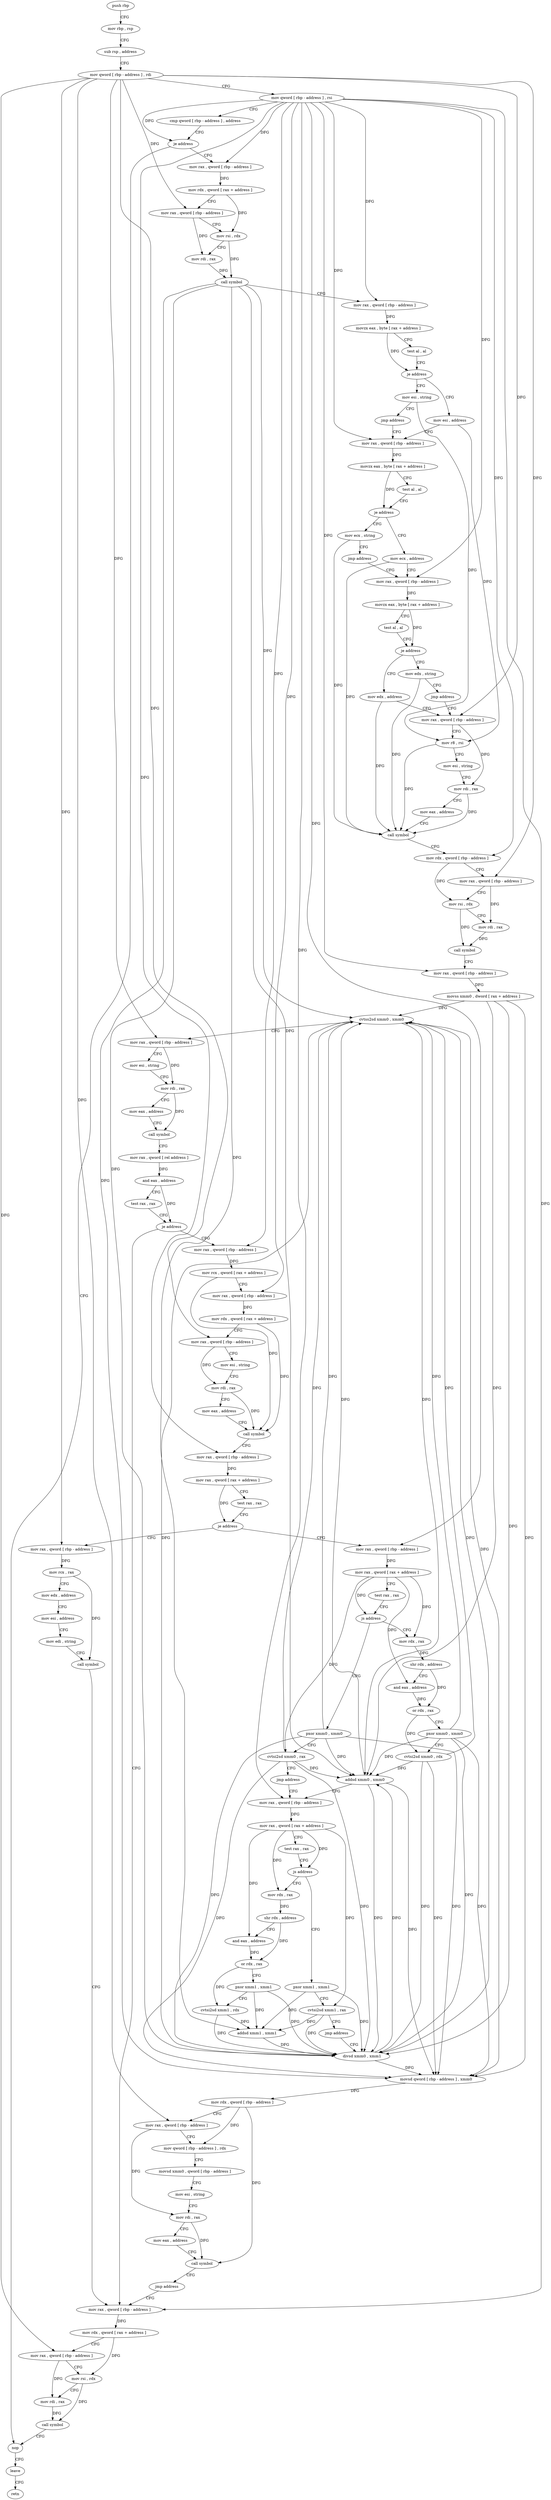 digraph "func" {
"4221773" [label = "push rbp" ]
"4221774" [label = "mov rbp , rsp" ]
"4221777" [label = "sub rsp , address" ]
"4221781" [label = "mov qword [ rbp - address ] , rdi" ]
"4221785" [label = "mov qword [ rbp - address ] , rsi" ]
"4221789" [label = "cmp qword [ rbp - address ] , address" ]
"4221794" [label = "je address" ]
"4222263" [label = "nop" ]
"4221800" [label = "mov rax , qword [ rbp - address ]" ]
"4222264" [label = "leave" ]
"4222265" [label = "retn" ]
"4221804" [label = "mov rdx , qword [ rax + address ]" ]
"4221811" [label = "mov rax , qword [ rbp - address ]" ]
"4221815" [label = "mov rsi , rdx" ]
"4221818" [label = "mov rdi , rax" ]
"4221821" [label = "call symbol" ]
"4221826" [label = "mov rax , qword [ rbp - address ]" ]
"4221830" [label = "movzx eax , byte [ rax + address ]" ]
"4221834" [label = "test al , al" ]
"4221836" [label = "je address" ]
"4221845" [label = "mov esi , address" ]
"4221838" [label = "mov esi , string" ]
"4221850" [label = "mov rax , qword [ rbp - address ]" ]
"4221843" [label = "jmp address" ]
"4221869" [label = "mov ecx , address" ]
"4221874" [label = "mov rax , qword [ rbp - address ]" ]
"4221862" [label = "mov ecx , string" ]
"4221867" [label = "jmp address" ]
"4221854" [label = "movzx eax , byte [ rax + address ]" ]
"4221858" [label = "test al , al" ]
"4221860" [label = "je address" ]
"4221893" [label = "mov edx , address" ]
"4221898" [label = "mov rax , qword [ rbp - address ]" ]
"4221886" [label = "mov edx , string" ]
"4221891" [label = "jmp address" ]
"4221878" [label = "movzx eax , byte [ rax + address ]" ]
"4221882" [label = "test al , al" ]
"4221884" [label = "je address" ]
"4222237" [label = "mov rax , qword [ rbp - address ]" ]
"4222241" [label = "mov rdx , qword [ rax + address ]" ]
"4222248" [label = "mov rax , qword [ rbp - address ]" ]
"4222252" [label = "mov rsi , rdx" ]
"4222255" [label = "mov rdi , rax" ]
"4222258" [label = "call symbol" ]
"4221996" [label = "mov rax , qword [ rbp - address ]" ]
"4222000" [label = "mov rcx , qword [ rax + address ]" ]
"4222007" [label = "mov rax , qword [ rbp - address ]" ]
"4222011" [label = "mov rdx , qword [ rax + address ]" ]
"4222018" [label = "mov rax , qword [ rbp - address ]" ]
"4222022" [label = "mov esi , string" ]
"4222027" [label = "mov rdi , rax" ]
"4222030" [label = "mov eax , address" ]
"4222035" [label = "call symbol" ]
"4222040" [label = "mov rax , qword [ rbp - address ]" ]
"4222044" [label = "mov rax , qword [ rax + address ]" ]
"4222051" [label = "test rax , rax" ]
"4222054" [label = "je address" ]
"4222210" [label = "mov rax , qword [ rbp - address ]" ]
"4222060" [label = "mov rax , qword [ rbp - address ]" ]
"4221902" [label = "mov r8 , rsi" ]
"4221905" [label = "mov esi , string" ]
"4221910" [label = "mov rdi , rax" ]
"4221913" [label = "mov eax , address" ]
"4221918" [label = "call symbol" ]
"4221923" [label = "mov rdx , qword [ rbp - address ]" ]
"4221927" [label = "mov rax , qword [ rbp - address ]" ]
"4221931" [label = "mov rsi , rdx" ]
"4221934" [label = "mov rdi , rax" ]
"4221937" [label = "call symbol" ]
"4221942" [label = "mov rax , qword [ rbp - address ]" ]
"4221946" [label = "movss xmm0 , dword [ rax + address ]" ]
"4221951" [label = "cvtss2sd xmm0 , xmm0" ]
"4221955" [label = "mov rax , qword [ rbp - address ]" ]
"4221959" [label = "mov esi , string" ]
"4221964" [label = "mov rdi , rax" ]
"4221967" [label = "mov eax , address" ]
"4221972" [label = "call symbol" ]
"4221977" [label = "mov rax , qword [ rel address ]" ]
"4221984" [label = "and eax , address" ]
"4221987" [label = "test rax , rax" ]
"4221990" [label = "je address" ]
"4222214" [label = "mov rcx , rax" ]
"4222217" [label = "mov edx , address" ]
"4222222" [label = "mov esi , address" ]
"4222227" [label = "mov edi , string" ]
"4222232" [label = "call symbol" ]
"4222064" [label = "mov rax , qword [ rax + address ]" ]
"4222071" [label = "test rax , rax" ]
"4222074" [label = "js address" ]
"4222087" [label = "mov rdx , rax" ]
"4222076" [label = "pxor xmm0 , xmm0" ]
"4222090" [label = "shr rdx , address" ]
"4222093" [label = "and eax , address" ]
"4222096" [label = "or rdx , rax" ]
"4222099" [label = "pxor xmm0 , xmm0" ]
"4222103" [label = "cvtsi2sd xmm0 , rdx" ]
"4222108" [label = "addsd xmm0 , xmm0" ]
"4222112" [label = "mov rax , qword [ rbp - address ]" ]
"4222080" [label = "cvtsi2sd xmm0 , rax" ]
"4222085" [label = "jmp address" ]
"4222139" [label = "mov rdx , rax" ]
"4222142" [label = "shr rdx , address" ]
"4222145" [label = "and eax , address" ]
"4222148" [label = "or rdx , rax" ]
"4222151" [label = "pxor xmm1 , xmm1" ]
"4222155" [label = "cvtsi2sd xmm1 , rdx" ]
"4222160" [label = "addsd xmm1 , xmm1" ]
"4222164" [label = "divsd xmm0 , xmm1" ]
"4222128" [label = "pxor xmm1 , xmm1" ]
"4222132" [label = "cvtsi2sd xmm1 , rax" ]
"4222137" [label = "jmp address" ]
"4222116" [label = "mov rax , qword [ rax + address ]" ]
"4222123" [label = "test rax , rax" ]
"4222126" [label = "js address" ]
"4222168" [label = "movsd qword [ rbp - address ] , xmm0" ]
"4222173" [label = "mov rdx , qword [ rbp - address ]" ]
"4222177" [label = "mov rax , qword [ rbp - address ]" ]
"4222181" [label = "mov qword [ rbp - address ] , rdx" ]
"4222185" [label = "movsd xmm0 , qword [ rbp - address ]" ]
"4222190" [label = "mov esi , string" ]
"4222195" [label = "mov rdi , rax" ]
"4222198" [label = "mov eax , address" ]
"4222203" [label = "call symbol" ]
"4222208" [label = "jmp address" ]
"4221773" -> "4221774" [ label = "CFG" ]
"4221774" -> "4221777" [ label = "CFG" ]
"4221777" -> "4221781" [ label = "CFG" ]
"4221781" -> "4221785" [ label = "CFG" ]
"4221781" -> "4221811" [ label = "DFG" ]
"4221781" -> "4221898" [ label = "DFG" ]
"4221781" -> "4221927" [ label = "DFG" ]
"4221781" -> "4221955" [ label = "DFG" ]
"4221781" -> "4222248" [ label = "DFG" ]
"4221781" -> "4222018" [ label = "DFG" ]
"4221781" -> "4222210" [ label = "DFG" ]
"4221781" -> "4222177" [ label = "DFG" ]
"4221785" -> "4221789" [ label = "CFG" ]
"4221785" -> "4221794" [ label = "DFG" ]
"4221785" -> "4221800" [ label = "DFG" ]
"4221785" -> "4221826" [ label = "DFG" ]
"4221785" -> "4221850" [ label = "DFG" ]
"4221785" -> "4221874" [ label = "DFG" ]
"4221785" -> "4221923" [ label = "DFG" ]
"4221785" -> "4221942" [ label = "DFG" ]
"4221785" -> "4222237" [ label = "DFG" ]
"4221785" -> "4221996" [ label = "DFG" ]
"4221785" -> "4222007" [ label = "DFG" ]
"4221785" -> "4222040" [ label = "DFG" ]
"4221785" -> "4222060" [ label = "DFG" ]
"4221785" -> "4222112" [ label = "DFG" ]
"4221789" -> "4221794" [ label = "CFG" ]
"4221794" -> "4222263" [ label = "CFG" ]
"4221794" -> "4221800" [ label = "CFG" ]
"4222263" -> "4222264" [ label = "CFG" ]
"4221800" -> "4221804" [ label = "DFG" ]
"4222264" -> "4222265" [ label = "CFG" ]
"4221804" -> "4221811" [ label = "CFG" ]
"4221804" -> "4221815" [ label = "DFG" ]
"4221811" -> "4221815" [ label = "CFG" ]
"4221811" -> "4221818" [ label = "DFG" ]
"4221815" -> "4221818" [ label = "CFG" ]
"4221815" -> "4221821" [ label = "DFG" ]
"4221818" -> "4221821" [ label = "DFG" ]
"4221821" -> "4221826" [ label = "CFG" ]
"4221821" -> "4221951" [ label = "DFG" ]
"4221821" -> "4222108" [ label = "DFG" ]
"4221821" -> "4222164" [ label = "DFG" ]
"4221821" -> "4222168" [ label = "DFG" ]
"4221821" -> "4222160" [ label = "DFG" ]
"4221826" -> "4221830" [ label = "DFG" ]
"4221830" -> "4221834" [ label = "CFG" ]
"4221830" -> "4221836" [ label = "DFG" ]
"4221834" -> "4221836" [ label = "CFG" ]
"4221836" -> "4221845" [ label = "CFG" ]
"4221836" -> "4221838" [ label = "CFG" ]
"4221845" -> "4221850" [ label = "CFG" ]
"4221845" -> "4221902" [ label = "DFG" ]
"4221838" -> "4221843" [ label = "CFG" ]
"4221838" -> "4221902" [ label = "DFG" ]
"4221850" -> "4221854" [ label = "DFG" ]
"4221843" -> "4221850" [ label = "CFG" ]
"4221869" -> "4221874" [ label = "CFG" ]
"4221869" -> "4221918" [ label = "DFG" ]
"4221874" -> "4221878" [ label = "DFG" ]
"4221862" -> "4221867" [ label = "CFG" ]
"4221862" -> "4221918" [ label = "DFG" ]
"4221867" -> "4221874" [ label = "CFG" ]
"4221854" -> "4221858" [ label = "CFG" ]
"4221854" -> "4221860" [ label = "DFG" ]
"4221858" -> "4221860" [ label = "CFG" ]
"4221860" -> "4221869" [ label = "CFG" ]
"4221860" -> "4221862" [ label = "CFG" ]
"4221893" -> "4221898" [ label = "CFG" ]
"4221893" -> "4221918" [ label = "DFG" ]
"4221898" -> "4221902" [ label = "CFG" ]
"4221898" -> "4221910" [ label = "DFG" ]
"4221886" -> "4221891" [ label = "CFG" ]
"4221886" -> "4221918" [ label = "DFG" ]
"4221891" -> "4221898" [ label = "CFG" ]
"4221878" -> "4221882" [ label = "CFG" ]
"4221878" -> "4221884" [ label = "DFG" ]
"4221882" -> "4221884" [ label = "CFG" ]
"4221884" -> "4221893" [ label = "CFG" ]
"4221884" -> "4221886" [ label = "CFG" ]
"4222237" -> "4222241" [ label = "DFG" ]
"4222241" -> "4222248" [ label = "CFG" ]
"4222241" -> "4222252" [ label = "DFG" ]
"4222248" -> "4222252" [ label = "CFG" ]
"4222248" -> "4222255" [ label = "DFG" ]
"4222252" -> "4222255" [ label = "CFG" ]
"4222252" -> "4222258" [ label = "DFG" ]
"4222255" -> "4222258" [ label = "DFG" ]
"4222258" -> "4222263" [ label = "CFG" ]
"4221996" -> "4222000" [ label = "DFG" ]
"4222000" -> "4222007" [ label = "CFG" ]
"4222000" -> "4222035" [ label = "DFG" ]
"4222007" -> "4222011" [ label = "DFG" ]
"4222011" -> "4222018" [ label = "CFG" ]
"4222011" -> "4222035" [ label = "DFG" ]
"4222018" -> "4222022" [ label = "CFG" ]
"4222018" -> "4222027" [ label = "DFG" ]
"4222022" -> "4222027" [ label = "CFG" ]
"4222027" -> "4222030" [ label = "CFG" ]
"4222027" -> "4222035" [ label = "DFG" ]
"4222030" -> "4222035" [ label = "CFG" ]
"4222035" -> "4222040" [ label = "CFG" ]
"4222040" -> "4222044" [ label = "DFG" ]
"4222044" -> "4222051" [ label = "CFG" ]
"4222044" -> "4222054" [ label = "DFG" ]
"4222051" -> "4222054" [ label = "CFG" ]
"4222054" -> "4222210" [ label = "CFG" ]
"4222054" -> "4222060" [ label = "CFG" ]
"4222210" -> "4222214" [ label = "DFG" ]
"4222060" -> "4222064" [ label = "DFG" ]
"4221902" -> "4221905" [ label = "CFG" ]
"4221902" -> "4221918" [ label = "DFG" ]
"4221905" -> "4221910" [ label = "CFG" ]
"4221910" -> "4221913" [ label = "CFG" ]
"4221910" -> "4221918" [ label = "DFG" ]
"4221913" -> "4221918" [ label = "CFG" ]
"4221918" -> "4221923" [ label = "CFG" ]
"4221923" -> "4221927" [ label = "CFG" ]
"4221923" -> "4221931" [ label = "DFG" ]
"4221927" -> "4221931" [ label = "CFG" ]
"4221927" -> "4221934" [ label = "DFG" ]
"4221931" -> "4221934" [ label = "CFG" ]
"4221931" -> "4221937" [ label = "DFG" ]
"4221934" -> "4221937" [ label = "DFG" ]
"4221937" -> "4221942" [ label = "CFG" ]
"4221942" -> "4221946" [ label = "DFG" ]
"4221946" -> "4221951" [ label = "DFG" ]
"4221946" -> "4222108" [ label = "DFG" ]
"4221946" -> "4222164" [ label = "DFG" ]
"4221946" -> "4222168" [ label = "DFG" ]
"4221951" -> "4221955" [ label = "CFG" ]
"4221951" -> "4222108" [ label = "DFG" ]
"4221951" -> "4222164" [ label = "DFG" ]
"4221951" -> "4222168" [ label = "DFG" ]
"4221955" -> "4221959" [ label = "CFG" ]
"4221955" -> "4221964" [ label = "DFG" ]
"4221959" -> "4221964" [ label = "CFG" ]
"4221964" -> "4221967" [ label = "CFG" ]
"4221964" -> "4221972" [ label = "DFG" ]
"4221967" -> "4221972" [ label = "CFG" ]
"4221972" -> "4221977" [ label = "CFG" ]
"4221977" -> "4221984" [ label = "DFG" ]
"4221984" -> "4221987" [ label = "CFG" ]
"4221984" -> "4221990" [ label = "DFG" ]
"4221987" -> "4221990" [ label = "CFG" ]
"4221990" -> "4222237" [ label = "CFG" ]
"4221990" -> "4221996" [ label = "CFG" ]
"4222214" -> "4222217" [ label = "CFG" ]
"4222214" -> "4222232" [ label = "DFG" ]
"4222217" -> "4222222" [ label = "CFG" ]
"4222222" -> "4222227" [ label = "CFG" ]
"4222227" -> "4222232" [ label = "CFG" ]
"4222232" -> "4222237" [ label = "CFG" ]
"4222064" -> "4222071" [ label = "CFG" ]
"4222064" -> "4222074" [ label = "DFG" ]
"4222064" -> "4222087" [ label = "DFG" ]
"4222064" -> "4222093" [ label = "DFG" ]
"4222064" -> "4222080" [ label = "DFG" ]
"4222071" -> "4222074" [ label = "CFG" ]
"4222074" -> "4222087" [ label = "CFG" ]
"4222074" -> "4222076" [ label = "CFG" ]
"4222087" -> "4222090" [ label = "DFG" ]
"4222076" -> "4222080" [ label = "CFG" ]
"4222076" -> "4221951" [ label = "DFG" ]
"4222076" -> "4222108" [ label = "DFG" ]
"4222076" -> "4222164" [ label = "DFG" ]
"4222076" -> "4222168" [ label = "DFG" ]
"4222090" -> "4222093" [ label = "CFG" ]
"4222090" -> "4222096" [ label = "DFG" ]
"4222093" -> "4222096" [ label = "DFG" ]
"4222096" -> "4222099" [ label = "CFG" ]
"4222096" -> "4222103" [ label = "DFG" ]
"4222099" -> "4222103" [ label = "CFG" ]
"4222099" -> "4221951" [ label = "DFG" ]
"4222099" -> "4222108" [ label = "DFG" ]
"4222099" -> "4222164" [ label = "DFG" ]
"4222099" -> "4222168" [ label = "DFG" ]
"4222103" -> "4222108" [ label = "DFG" ]
"4222103" -> "4221951" [ label = "DFG" ]
"4222103" -> "4222164" [ label = "DFG" ]
"4222103" -> "4222168" [ label = "DFG" ]
"4222108" -> "4222112" [ label = "CFG" ]
"4222108" -> "4221951" [ label = "DFG" ]
"4222108" -> "4222164" [ label = "DFG" ]
"4222108" -> "4222168" [ label = "DFG" ]
"4222112" -> "4222116" [ label = "DFG" ]
"4222080" -> "4222085" [ label = "CFG" ]
"4222080" -> "4221951" [ label = "DFG" ]
"4222080" -> "4222108" [ label = "DFG" ]
"4222080" -> "4222164" [ label = "DFG" ]
"4222080" -> "4222168" [ label = "DFG" ]
"4222085" -> "4222112" [ label = "CFG" ]
"4222139" -> "4222142" [ label = "DFG" ]
"4222142" -> "4222145" [ label = "CFG" ]
"4222142" -> "4222148" [ label = "DFG" ]
"4222145" -> "4222148" [ label = "DFG" ]
"4222148" -> "4222151" [ label = "CFG" ]
"4222148" -> "4222155" [ label = "DFG" ]
"4222151" -> "4222155" [ label = "CFG" ]
"4222151" -> "4222160" [ label = "DFG" ]
"4222151" -> "4222164" [ label = "DFG" ]
"4222155" -> "4222160" [ label = "DFG" ]
"4222155" -> "4222164" [ label = "DFG" ]
"4222160" -> "4222164" [ label = "DFG" ]
"4222164" -> "4222168" [ label = "DFG" ]
"4222164" -> "4221951" [ label = "DFG" ]
"4222164" -> "4222108" [ label = "DFG" ]
"4222128" -> "4222132" [ label = "CFG" ]
"4222128" -> "4222160" [ label = "DFG" ]
"4222128" -> "4222164" [ label = "DFG" ]
"4222132" -> "4222137" [ label = "CFG" ]
"4222132" -> "4222160" [ label = "DFG" ]
"4222132" -> "4222164" [ label = "DFG" ]
"4222137" -> "4222164" [ label = "CFG" ]
"4222116" -> "4222123" [ label = "CFG" ]
"4222116" -> "4222126" [ label = "DFG" ]
"4222116" -> "4222139" [ label = "DFG" ]
"4222116" -> "4222145" [ label = "DFG" ]
"4222116" -> "4222132" [ label = "DFG" ]
"4222123" -> "4222126" [ label = "CFG" ]
"4222126" -> "4222139" [ label = "CFG" ]
"4222126" -> "4222128" [ label = "CFG" ]
"4222168" -> "4222173" [ label = "DFG" ]
"4222173" -> "4222177" [ label = "CFG" ]
"4222173" -> "4222181" [ label = "DFG" ]
"4222173" -> "4222203" [ label = "DFG" ]
"4222177" -> "4222181" [ label = "CFG" ]
"4222177" -> "4222195" [ label = "DFG" ]
"4222181" -> "4222185" [ label = "CFG" ]
"4222185" -> "4222190" [ label = "CFG" ]
"4222190" -> "4222195" [ label = "CFG" ]
"4222195" -> "4222198" [ label = "CFG" ]
"4222195" -> "4222203" [ label = "DFG" ]
"4222198" -> "4222203" [ label = "CFG" ]
"4222203" -> "4222208" [ label = "CFG" ]
"4222208" -> "4222237" [ label = "CFG" ]
}
